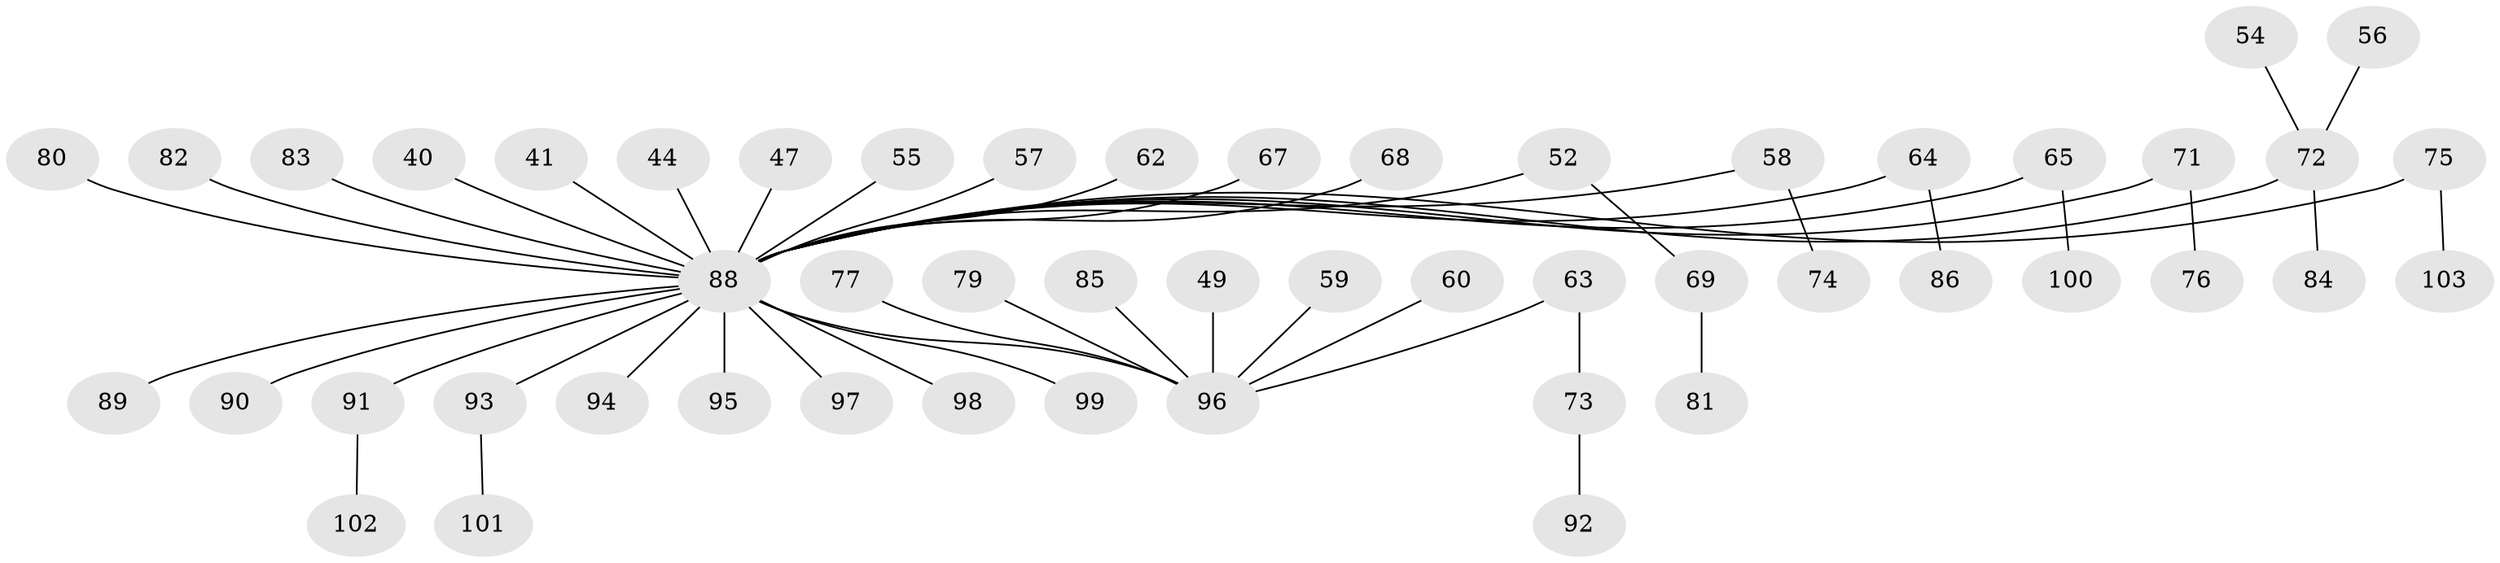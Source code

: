 // original degree distribution, {3: 0.05825242718446602, 6: 0.009708737864077669, 7: 0.009708737864077669, 4: 0.07766990291262135, 2: 0.2621359223300971, 5: 0.04854368932038835, 8: 0.009708737864077669, 1: 0.5242718446601942}
// Generated by graph-tools (version 1.1) at 2025/53/03/09/25 04:53:17]
// undirected, 51 vertices, 50 edges
graph export_dot {
graph [start="1"]
  node [color=gray90,style=filled];
  40;
  41;
  44;
  47;
  49;
  52;
  54;
  55;
  56;
  57;
  58;
  59;
  60;
  62;
  63;
  64;
  65;
  67;
  68;
  69;
  71;
  72 [super="+25+27+42+37"];
  73;
  74;
  75 [super="+36+45"];
  76;
  77;
  79;
  80;
  81;
  82;
  83;
  84;
  85;
  86;
  88 [super="+51+87"];
  89;
  90;
  91;
  92;
  93 [super="+34"];
  94;
  95;
  96 [super="+16+5+48+8+11+18+26"];
  97;
  98;
  99;
  100;
  101;
  102;
  103;
  40 -- 88;
  41 -- 88;
  44 -- 88;
  47 -- 88;
  49 -- 96;
  52 -- 69;
  52 -- 88;
  54 -- 72;
  55 -- 88;
  56 -- 72;
  57 -- 88;
  58 -- 74;
  58 -- 88;
  59 -- 96;
  60 -- 96;
  62 -- 88;
  63 -- 73;
  63 -- 96;
  64 -- 86;
  64 -- 88;
  65 -- 100;
  65 -- 88;
  67 -- 88;
  68 -- 88;
  69 -- 81;
  71 -- 76;
  71 -- 88;
  72 -- 84;
  72 -- 88;
  73 -- 92;
  75 -- 103;
  75 -- 88;
  77 -- 96;
  79 -- 96;
  80 -- 88;
  82 -- 88;
  83 -- 88;
  85 -- 96;
  88 -- 89;
  88 -- 90;
  88 -- 91;
  88 -- 93;
  88 -- 94;
  88 -- 95;
  88 -- 96;
  88 -- 97;
  88 -- 98;
  88 -- 99;
  91 -- 102;
  93 -- 101;
}
